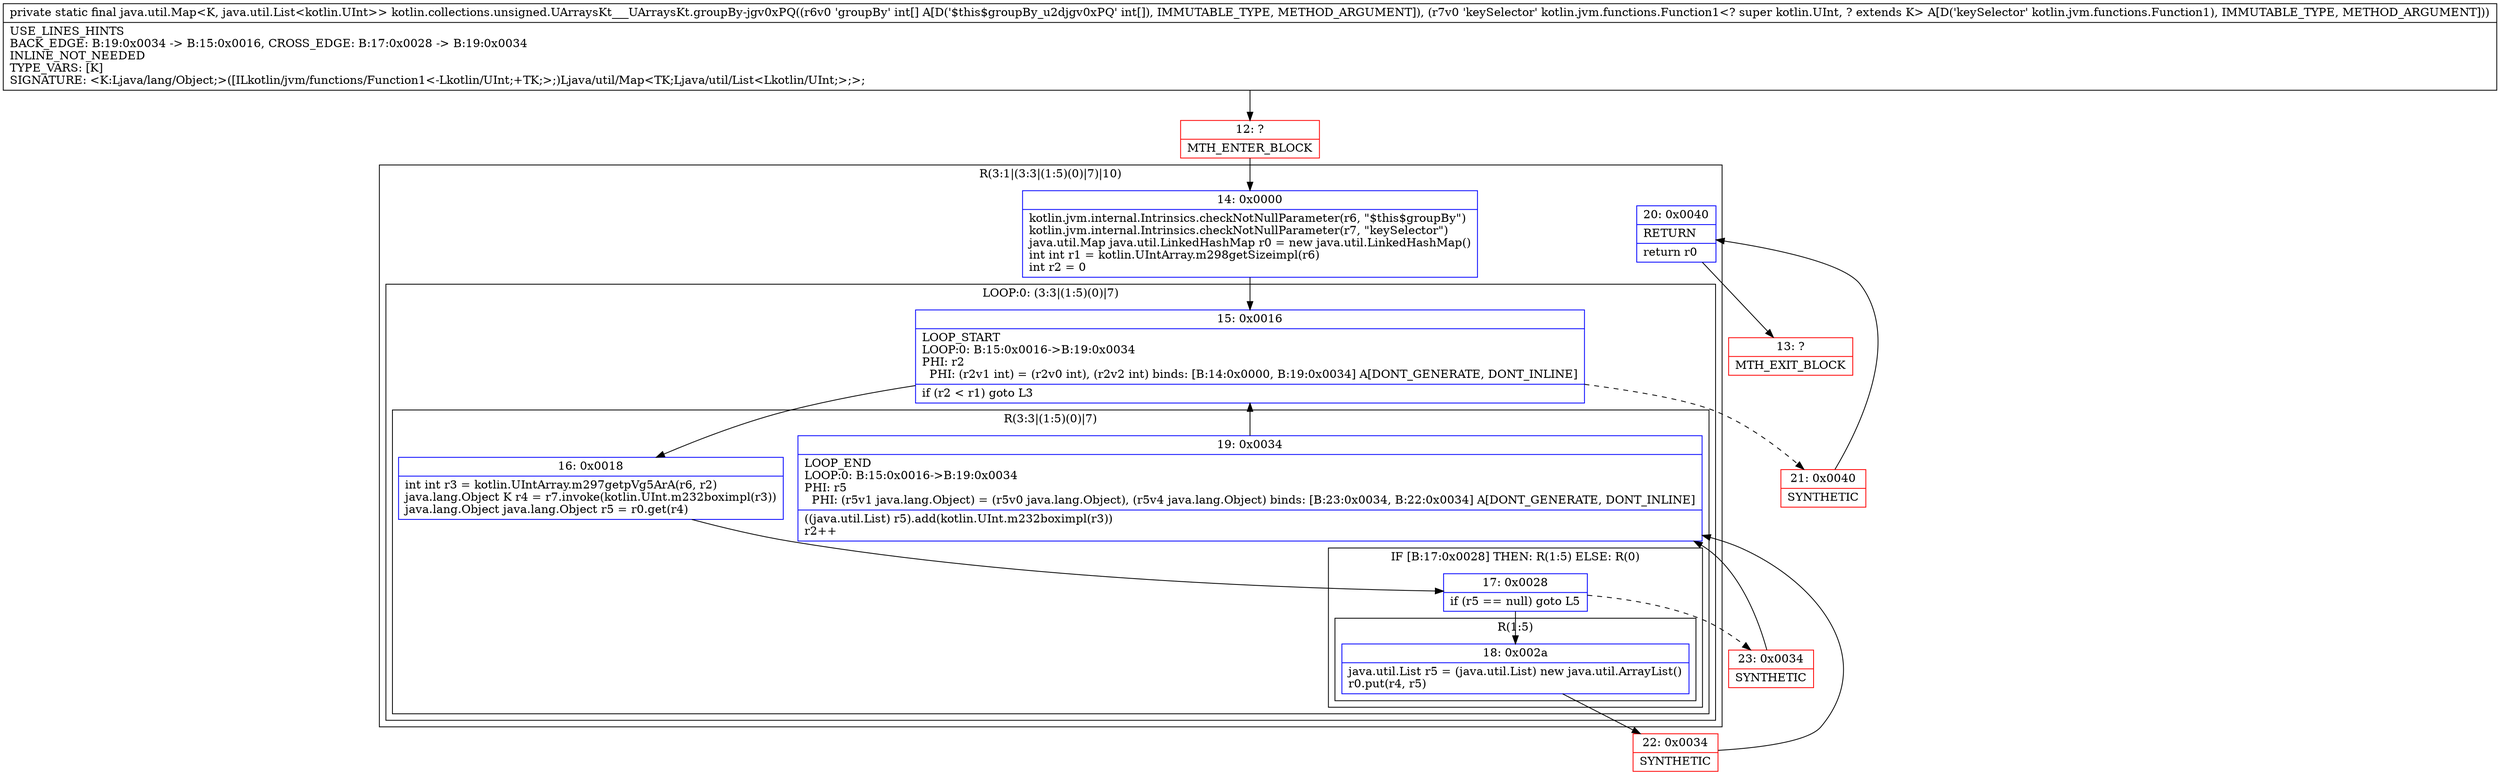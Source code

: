 digraph "CFG forkotlin.collections.unsigned.UArraysKt___UArraysKt.groupBy\-jgv0xPQ([ILkotlin\/jvm\/functions\/Function1;)Ljava\/util\/Map;" {
subgraph cluster_Region_101410299 {
label = "R(3:1|(3:3|(1:5)(0)|7)|10)";
node [shape=record,color=blue];
Node_14 [shape=record,label="{14\:\ 0x0000|kotlin.jvm.internal.Intrinsics.checkNotNullParameter(r6, \"$this$groupBy\")\lkotlin.jvm.internal.Intrinsics.checkNotNullParameter(r7, \"keySelector\")\ljava.util.Map java.util.LinkedHashMap r0 = new java.util.LinkedHashMap()\lint int r1 = kotlin.UIntArray.m298getSizeimpl(r6)\lint r2 = 0\l}"];
subgraph cluster_LoopRegion_1158154098 {
label = "LOOP:0: (3:3|(1:5)(0)|7)";
node [shape=record,color=blue];
Node_15 [shape=record,label="{15\:\ 0x0016|LOOP_START\lLOOP:0: B:15:0x0016\-\>B:19:0x0034\lPHI: r2 \l  PHI: (r2v1 int) = (r2v0 int), (r2v2 int) binds: [B:14:0x0000, B:19:0x0034] A[DONT_GENERATE, DONT_INLINE]\l|if (r2 \< r1) goto L3\l}"];
subgraph cluster_Region_1763967661 {
label = "R(3:3|(1:5)(0)|7)";
node [shape=record,color=blue];
Node_16 [shape=record,label="{16\:\ 0x0018|int int r3 = kotlin.UIntArray.m297getpVg5ArA(r6, r2)\ljava.lang.Object K r4 = r7.invoke(kotlin.UInt.m232boximpl(r3))\ljava.lang.Object java.lang.Object r5 = r0.get(r4)\l}"];
subgraph cluster_IfRegion_410093205 {
label = "IF [B:17:0x0028] THEN: R(1:5) ELSE: R(0)";
node [shape=record,color=blue];
Node_17 [shape=record,label="{17\:\ 0x0028|if (r5 == null) goto L5\l}"];
subgraph cluster_Region_71672037 {
label = "R(1:5)";
node [shape=record,color=blue];
Node_18 [shape=record,label="{18\:\ 0x002a|java.util.List r5 = (java.util.List) new java.util.ArrayList()\lr0.put(r4, r5)\l}"];
}
subgraph cluster_Region_1772783880 {
label = "R(0)";
node [shape=record,color=blue];
}
}
Node_19 [shape=record,label="{19\:\ 0x0034|LOOP_END\lLOOP:0: B:15:0x0016\-\>B:19:0x0034\lPHI: r5 \l  PHI: (r5v1 java.lang.Object) = (r5v0 java.lang.Object), (r5v4 java.lang.Object) binds: [B:23:0x0034, B:22:0x0034] A[DONT_GENERATE, DONT_INLINE]\l|((java.util.List) r5).add(kotlin.UInt.m232boximpl(r3))\lr2++\l}"];
}
}
Node_20 [shape=record,label="{20\:\ 0x0040|RETURN\l|return r0\l}"];
}
Node_12 [shape=record,color=red,label="{12\:\ ?|MTH_ENTER_BLOCK\l}"];
Node_22 [shape=record,color=red,label="{22\:\ 0x0034|SYNTHETIC\l}"];
Node_23 [shape=record,color=red,label="{23\:\ 0x0034|SYNTHETIC\l}"];
Node_21 [shape=record,color=red,label="{21\:\ 0x0040|SYNTHETIC\l}"];
Node_13 [shape=record,color=red,label="{13\:\ ?|MTH_EXIT_BLOCK\l}"];
MethodNode[shape=record,label="{private static final java.util.Map\<K, java.util.List\<kotlin.UInt\>\> kotlin.collections.unsigned.UArraysKt___UArraysKt.groupBy\-jgv0xPQ((r6v0 'groupBy' int[] A[D('$this$groupBy_u2djgv0xPQ' int[]), IMMUTABLE_TYPE, METHOD_ARGUMENT]), (r7v0 'keySelector' kotlin.jvm.functions.Function1\<? super kotlin.UInt, ? extends K\> A[D('keySelector' kotlin.jvm.functions.Function1), IMMUTABLE_TYPE, METHOD_ARGUMENT]))  | USE_LINES_HINTS\lBACK_EDGE: B:19:0x0034 \-\> B:15:0x0016, CROSS_EDGE: B:17:0x0028 \-\> B:19:0x0034\lINLINE_NOT_NEEDED\lTYPE_VARS: [K]\lSIGNATURE: \<K:Ljava\/lang\/Object;\>([ILkotlin\/jvm\/functions\/Function1\<\-Lkotlin\/UInt;+TK;\>;)Ljava\/util\/Map\<TK;Ljava\/util\/List\<Lkotlin\/UInt;\>;\>;\l}"];
MethodNode -> Node_12;Node_14 -> Node_15;
Node_15 -> Node_16;
Node_15 -> Node_21[style=dashed];
Node_16 -> Node_17;
Node_17 -> Node_18;
Node_17 -> Node_23[style=dashed];
Node_18 -> Node_22;
Node_19 -> Node_15;
Node_20 -> Node_13;
Node_12 -> Node_14;
Node_22 -> Node_19;
Node_23 -> Node_19;
Node_21 -> Node_20;
}

